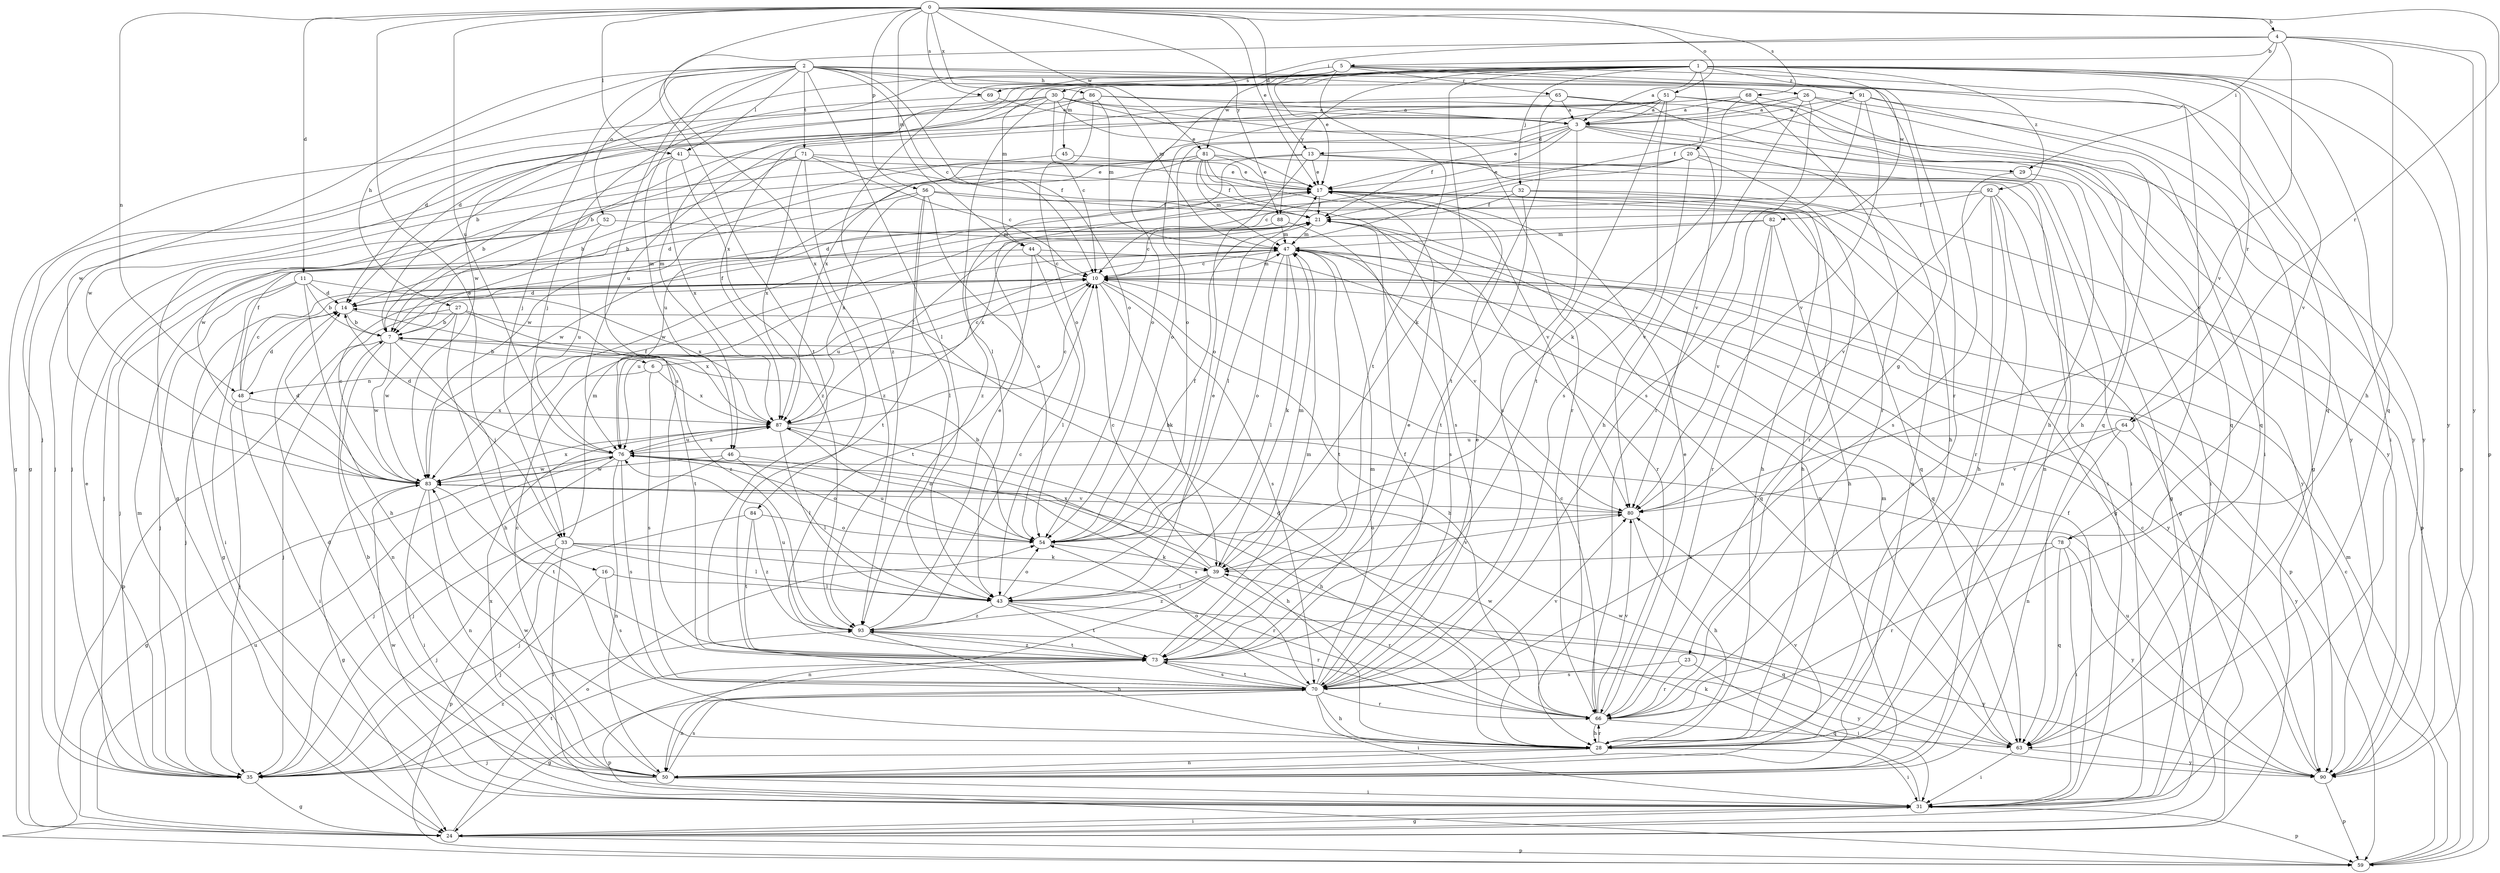 strict digraph  {
0;
1;
2;
3;
4;
5;
6;
7;
10;
11;
13;
14;
16;
17;
20;
21;
23;
24;
26;
27;
28;
29;
30;
31;
32;
33;
35;
39;
41;
43;
44;
45;
46;
47;
48;
50;
51;
52;
54;
56;
59;
63;
64;
65;
66;
68;
69;
70;
71;
73;
76;
78;
80;
81;
82;
83;
84;
86;
87;
88;
90;
91;
92;
93;
0 -> 4  [label=b];
0 -> 11  [label=d];
0 -> 13  [label=d];
0 -> 16  [label=e];
0 -> 17  [label=e];
0 -> 41  [label=l];
0 -> 44  [label=m];
0 -> 48  [label=n];
0 -> 51  [label=o];
0 -> 56  [label=p];
0 -> 64  [label=r];
0 -> 68  [label=s];
0 -> 69  [label=s];
0 -> 76  [label=u];
0 -> 81  [label=w];
0 -> 84  [label=x];
0 -> 86  [label=x];
0 -> 88  [label=y];
1 -> 3  [label=a];
1 -> 20  [label=f];
1 -> 32  [label=j];
1 -> 39  [label=k];
1 -> 44  [label=m];
1 -> 45  [label=m];
1 -> 46  [label=m];
1 -> 59  [label=p];
1 -> 63  [label=q];
1 -> 64  [label=r];
1 -> 69  [label=s];
1 -> 78  [label=v];
1 -> 81  [label=w];
1 -> 82  [label=w];
1 -> 87  [label=x];
1 -> 88  [label=y];
1 -> 90  [label=y];
1 -> 91  [label=z];
1 -> 92  [label=z];
2 -> 10  [label=c];
2 -> 23  [label=g];
2 -> 26  [label=h];
2 -> 27  [label=h];
2 -> 33  [label=j];
2 -> 41  [label=l];
2 -> 43  [label=l];
2 -> 46  [label=m];
2 -> 47  [label=m];
2 -> 52  [label=o];
2 -> 54  [label=o];
2 -> 70  [label=s];
2 -> 71  [label=t];
2 -> 78  [label=v];
2 -> 83  [label=w];
3 -> 13  [label=d];
3 -> 17  [label=e];
3 -> 21  [label=f];
3 -> 28  [label=h];
3 -> 29  [label=i];
3 -> 54  [label=o];
3 -> 70  [label=s];
3 -> 90  [label=y];
4 -> 5  [label=b];
4 -> 28  [label=h];
4 -> 29  [label=i];
4 -> 30  [label=i];
4 -> 59  [label=p];
4 -> 73  [label=t];
4 -> 80  [label=v];
4 -> 90  [label=y];
5 -> 17  [label=e];
5 -> 31  [label=i];
5 -> 33  [label=j];
5 -> 63  [label=q];
5 -> 65  [label=r];
5 -> 66  [label=r];
5 -> 73  [label=t];
5 -> 83  [label=w];
5 -> 93  [label=z];
6 -> 10  [label=c];
6 -> 48  [label=n];
6 -> 70  [label=s];
6 -> 87  [label=x];
7 -> 6  [label=b];
7 -> 21  [label=f];
7 -> 33  [label=j];
7 -> 35  [label=j];
7 -> 50  [label=n];
7 -> 83  [label=w];
10 -> 14  [label=d];
10 -> 24  [label=g];
10 -> 28  [label=h];
10 -> 39  [label=k];
10 -> 47  [label=m];
10 -> 59  [label=p];
10 -> 70  [label=s];
10 -> 76  [label=u];
10 -> 90  [label=y];
11 -> 7  [label=b];
11 -> 14  [label=d];
11 -> 28  [label=h];
11 -> 31  [label=i];
11 -> 35  [label=j];
11 -> 87  [label=x];
13 -> 17  [label=e];
13 -> 31  [label=i];
13 -> 50  [label=n];
13 -> 54  [label=o];
13 -> 83  [label=w];
13 -> 93  [label=z];
14 -> 7  [label=b];
14 -> 35  [label=j];
14 -> 93  [label=z];
16 -> 35  [label=j];
16 -> 43  [label=l];
16 -> 70  [label=s];
17 -> 21  [label=f];
17 -> 24  [label=g];
17 -> 28  [label=h];
17 -> 50  [label=n];
17 -> 83  [label=w];
17 -> 90  [label=y];
20 -> 10  [label=c];
20 -> 17  [label=e];
20 -> 24  [label=g];
20 -> 43  [label=l];
20 -> 66  [label=r];
20 -> 80  [label=v];
21 -> 47  [label=m];
21 -> 50  [label=n];
21 -> 66  [label=r];
23 -> 31  [label=i];
23 -> 66  [label=r];
23 -> 70  [label=s];
24 -> 31  [label=i];
24 -> 54  [label=o];
24 -> 59  [label=p];
24 -> 76  [label=u];
26 -> 3  [label=a];
26 -> 24  [label=g];
26 -> 28  [label=h];
26 -> 63  [label=q];
26 -> 66  [label=r];
26 -> 90  [label=y];
27 -> 7  [label=b];
27 -> 28  [label=h];
27 -> 59  [label=p];
27 -> 73  [label=t];
27 -> 83  [label=w];
27 -> 87  [label=x];
28 -> 31  [label=i];
28 -> 35  [label=j];
28 -> 50  [label=n];
28 -> 66  [label=r];
29 -> 31  [label=i];
29 -> 70  [label=s];
30 -> 3  [label=a];
30 -> 7  [label=b];
30 -> 10  [label=c];
30 -> 14  [label=d];
30 -> 17  [label=e];
30 -> 24  [label=g];
30 -> 43  [label=l];
30 -> 66  [label=r];
30 -> 80  [label=v];
31 -> 21  [label=f];
31 -> 24  [label=g];
31 -> 39  [label=k];
31 -> 59  [label=p];
31 -> 83  [label=w];
32 -> 21  [label=f];
32 -> 28  [label=h];
32 -> 59  [label=p];
32 -> 73  [label=t];
32 -> 83  [label=w];
33 -> 31  [label=i];
33 -> 35  [label=j];
33 -> 39  [label=k];
33 -> 43  [label=l];
33 -> 47  [label=m];
33 -> 59  [label=p];
33 -> 66  [label=r];
35 -> 17  [label=e];
35 -> 24  [label=g];
35 -> 47  [label=m];
35 -> 73  [label=t];
35 -> 93  [label=z];
39 -> 10  [label=c];
39 -> 43  [label=l];
39 -> 47  [label=m];
39 -> 50  [label=n];
39 -> 66  [label=r];
39 -> 80  [label=v];
39 -> 87  [label=x];
39 -> 93  [label=z];
41 -> 7  [label=b];
41 -> 17  [label=e];
41 -> 35  [label=j];
41 -> 87  [label=x];
41 -> 93  [label=z];
43 -> 17  [label=e];
43 -> 54  [label=o];
43 -> 63  [label=q];
43 -> 66  [label=r];
43 -> 73  [label=t];
43 -> 93  [label=z];
44 -> 10  [label=c];
44 -> 35  [label=j];
44 -> 43  [label=l];
44 -> 63  [label=q];
44 -> 73  [label=t];
45 -> 7  [label=b];
45 -> 17  [label=e];
46 -> 35  [label=j];
46 -> 43  [label=l];
46 -> 70  [label=s];
46 -> 83  [label=w];
47 -> 10  [label=c];
47 -> 39  [label=k];
47 -> 43  [label=l];
47 -> 54  [label=o];
47 -> 63  [label=q];
47 -> 73  [label=t];
47 -> 76  [label=u];
47 -> 80  [label=v];
48 -> 10  [label=c];
48 -> 14  [label=d];
48 -> 21  [label=f];
48 -> 31  [label=i];
48 -> 35  [label=j];
48 -> 87  [label=x];
50 -> 7  [label=b];
50 -> 10  [label=c];
50 -> 14  [label=d];
50 -> 31  [label=i];
50 -> 70  [label=s];
50 -> 80  [label=v];
50 -> 83  [label=w];
50 -> 87  [label=x];
51 -> 3  [label=a];
51 -> 7  [label=b];
51 -> 28  [label=h];
51 -> 54  [label=o];
51 -> 63  [label=q];
51 -> 70  [label=s];
51 -> 73  [label=t];
51 -> 76  [label=u];
52 -> 35  [label=j];
52 -> 47  [label=m];
52 -> 76  [label=u];
54 -> 7  [label=b];
54 -> 21  [label=f];
54 -> 39  [label=k];
54 -> 76  [label=u];
56 -> 14  [label=d];
56 -> 21  [label=f];
56 -> 43  [label=l];
56 -> 54  [label=o];
56 -> 63  [label=q];
56 -> 73  [label=t];
56 -> 87  [label=x];
59 -> 10  [label=c];
59 -> 47  [label=m];
63 -> 31  [label=i];
63 -> 47  [label=m];
63 -> 83  [label=w];
63 -> 90  [label=y];
64 -> 50  [label=n];
64 -> 76  [label=u];
64 -> 80  [label=v];
64 -> 90  [label=y];
65 -> 3  [label=a];
65 -> 28  [label=h];
65 -> 54  [label=o];
65 -> 73  [label=t];
65 -> 90  [label=y];
66 -> 10  [label=c];
66 -> 14  [label=d];
66 -> 17  [label=e];
66 -> 28  [label=h];
66 -> 63  [label=q];
66 -> 80  [label=v];
66 -> 83  [label=w];
68 -> 3  [label=a];
68 -> 31  [label=i];
68 -> 39  [label=k];
68 -> 66  [label=r];
68 -> 87  [label=x];
69 -> 3  [label=a];
69 -> 14  [label=d];
70 -> 17  [label=e];
70 -> 21  [label=f];
70 -> 24  [label=g];
70 -> 28  [label=h];
70 -> 31  [label=i];
70 -> 47  [label=m];
70 -> 50  [label=n];
70 -> 54  [label=o];
70 -> 66  [label=r];
70 -> 73  [label=t];
70 -> 80  [label=v];
71 -> 7  [label=b];
71 -> 10  [label=c];
71 -> 17  [label=e];
71 -> 21  [label=f];
71 -> 83  [label=w];
71 -> 87  [label=x];
71 -> 93  [label=z];
73 -> 17  [label=e];
73 -> 47  [label=m];
73 -> 59  [label=p];
73 -> 70  [label=s];
73 -> 90  [label=y];
73 -> 93  [label=z];
76 -> 14  [label=d];
76 -> 24  [label=g];
76 -> 28  [label=h];
76 -> 35  [label=j];
76 -> 50  [label=n];
76 -> 54  [label=o];
76 -> 70  [label=s];
76 -> 83  [label=w];
76 -> 87  [label=x];
78 -> 31  [label=i];
78 -> 39  [label=k];
78 -> 63  [label=q];
78 -> 66  [label=r];
78 -> 90  [label=y];
80 -> 7  [label=b];
80 -> 28  [label=h];
80 -> 54  [label=o];
81 -> 17  [label=e];
81 -> 21  [label=f];
81 -> 24  [label=g];
81 -> 31  [label=i];
81 -> 35  [label=j];
81 -> 47  [label=m];
81 -> 70  [label=s];
81 -> 76  [label=u];
81 -> 80  [label=v];
82 -> 28  [label=h];
82 -> 47  [label=m];
82 -> 66  [label=r];
82 -> 80  [label=v];
82 -> 87  [label=x];
83 -> 10  [label=c];
83 -> 14  [label=d];
83 -> 21  [label=f];
83 -> 24  [label=g];
83 -> 31  [label=i];
83 -> 50  [label=n];
83 -> 73  [label=t];
83 -> 80  [label=v];
83 -> 87  [label=x];
84 -> 35  [label=j];
84 -> 54  [label=o];
84 -> 73  [label=t];
84 -> 93  [label=z];
86 -> 3  [label=a];
86 -> 35  [label=j];
86 -> 47  [label=m];
86 -> 54  [label=o];
86 -> 83  [label=w];
86 -> 90  [label=y];
87 -> 10  [label=c];
87 -> 21  [label=f];
87 -> 28  [label=h];
87 -> 43  [label=l];
87 -> 54  [label=o];
87 -> 76  [label=u];
88 -> 10  [label=c];
88 -> 47  [label=m];
88 -> 70  [label=s];
90 -> 10  [label=c];
90 -> 59  [label=p];
90 -> 76  [label=u];
91 -> 3  [label=a];
91 -> 21  [label=f];
91 -> 24  [label=g];
91 -> 63  [label=q];
91 -> 70  [label=s];
91 -> 80  [label=v];
92 -> 14  [label=d];
92 -> 21  [label=f];
92 -> 24  [label=g];
92 -> 28  [label=h];
92 -> 50  [label=n];
92 -> 66  [label=r];
92 -> 80  [label=v];
93 -> 10  [label=c];
93 -> 17  [label=e];
93 -> 28  [label=h];
93 -> 73  [label=t];
93 -> 76  [label=u];
93 -> 90  [label=y];
}
